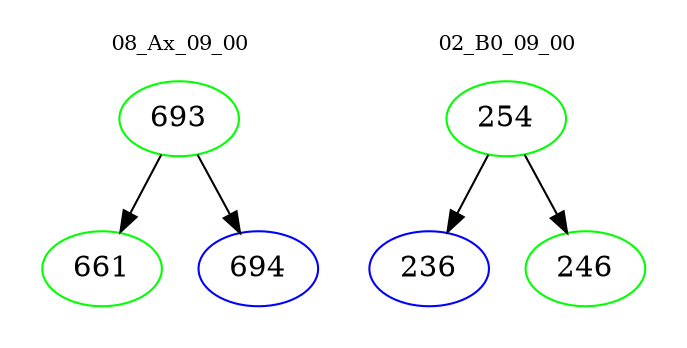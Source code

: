 digraph{
subgraph cluster_0 {
color = white
label = "08_Ax_09_00";
fontsize=10;
T0_693 [label="693", color="green"]
T0_693 -> T0_661 [color="black"]
T0_661 [label="661", color="green"]
T0_693 -> T0_694 [color="black"]
T0_694 [label="694", color="blue"]
}
subgraph cluster_1 {
color = white
label = "02_B0_09_00";
fontsize=10;
T1_254 [label="254", color="green"]
T1_254 -> T1_236 [color="black"]
T1_236 [label="236", color="blue"]
T1_254 -> T1_246 [color="black"]
T1_246 [label="246", color="green"]
}
}
